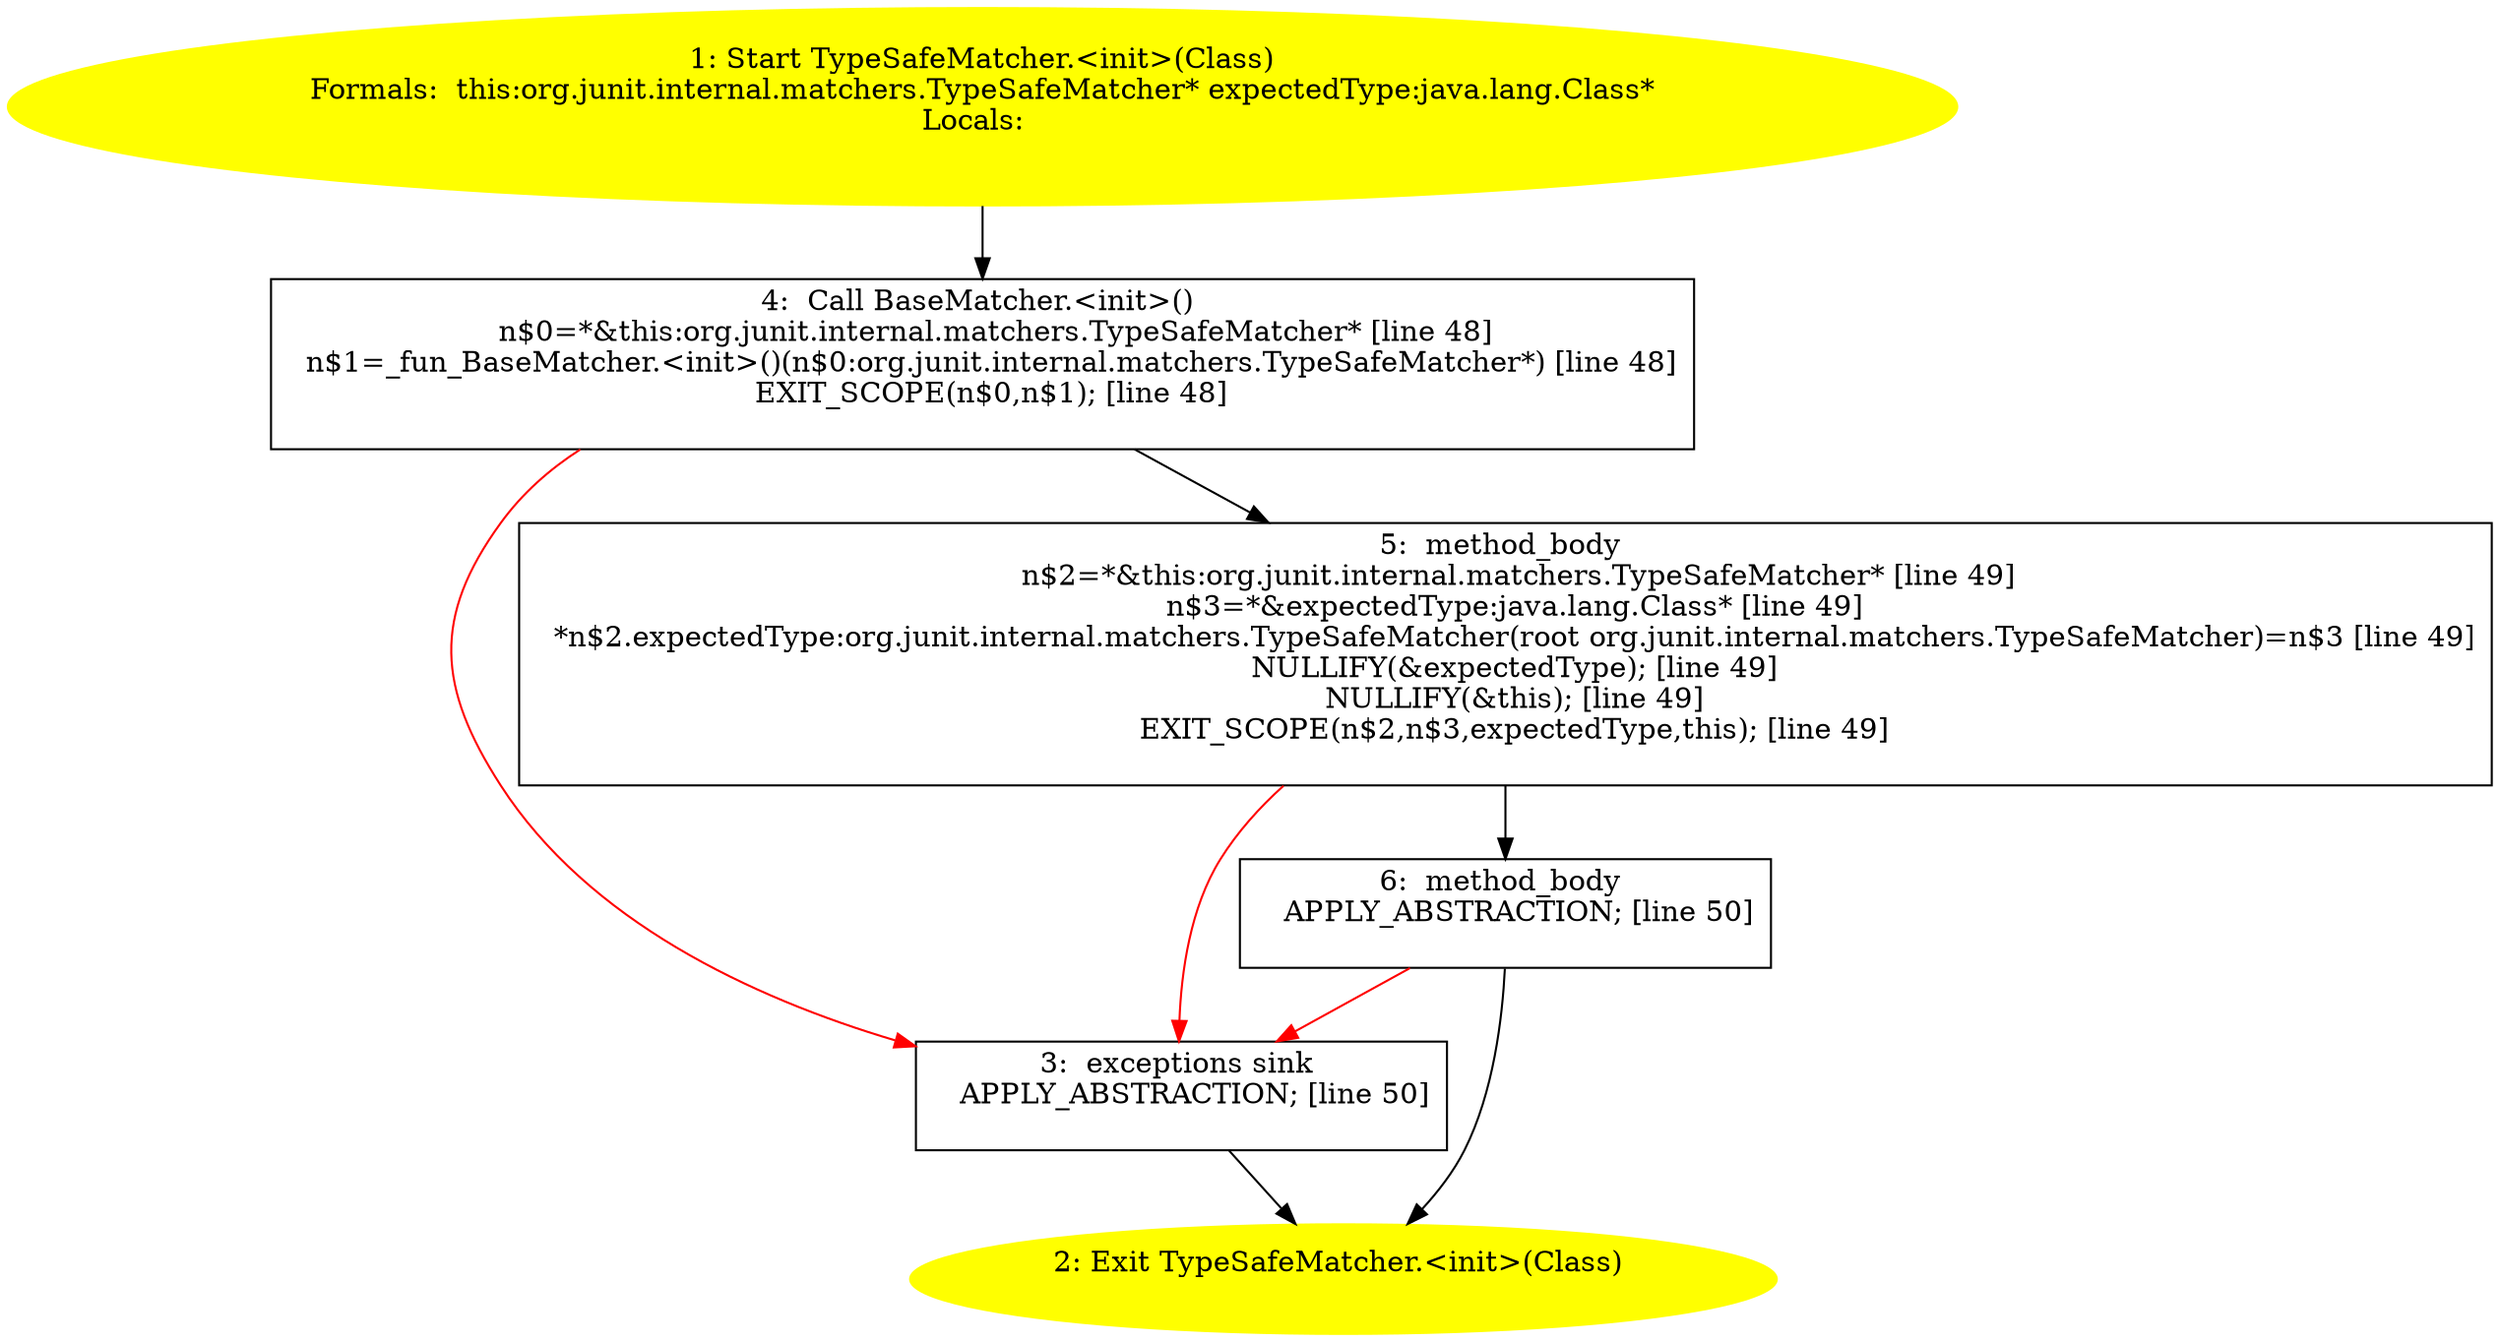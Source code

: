/* @generated */
digraph cfg {
"org.junit.internal.matchers.TypeSafeMatcher.<init>(java.lang.Class).90c516ae564295f7e6e8778c4ceec569_1" [label="1: Start TypeSafeMatcher.<init>(Class)\nFormals:  this:org.junit.internal.matchers.TypeSafeMatcher* expectedType:java.lang.Class*\nLocals:  \n  " color=yellow style=filled]
	

	 "org.junit.internal.matchers.TypeSafeMatcher.<init>(java.lang.Class).90c516ae564295f7e6e8778c4ceec569_1" -> "org.junit.internal.matchers.TypeSafeMatcher.<init>(java.lang.Class).90c516ae564295f7e6e8778c4ceec569_4" ;
"org.junit.internal.matchers.TypeSafeMatcher.<init>(java.lang.Class).90c516ae564295f7e6e8778c4ceec569_2" [label="2: Exit TypeSafeMatcher.<init>(Class) \n  " color=yellow style=filled]
	

"org.junit.internal.matchers.TypeSafeMatcher.<init>(java.lang.Class).90c516ae564295f7e6e8778c4ceec569_3" [label="3:  exceptions sink \n   APPLY_ABSTRACTION; [line 50]\n " shape="box"]
	

	 "org.junit.internal.matchers.TypeSafeMatcher.<init>(java.lang.Class).90c516ae564295f7e6e8778c4ceec569_3" -> "org.junit.internal.matchers.TypeSafeMatcher.<init>(java.lang.Class).90c516ae564295f7e6e8778c4ceec569_2" ;
"org.junit.internal.matchers.TypeSafeMatcher.<init>(java.lang.Class).90c516ae564295f7e6e8778c4ceec569_4" [label="4:  Call BaseMatcher.<init>() \n   n$0=*&this:org.junit.internal.matchers.TypeSafeMatcher* [line 48]\n  n$1=_fun_BaseMatcher.<init>()(n$0:org.junit.internal.matchers.TypeSafeMatcher*) [line 48]\n  EXIT_SCOPE(n$0,n$1); [line 48]\n " shape="box"]
	

	 "org.junit.internal.matchers.TypeSafeMatcher.<init>(java.lang.Class).90c516ae564295f7e6e8778c4ceec569_4" -> "org.junit.internal.matchers.TypeSafeMatcher.<init>(java.lang.Class).90c516ae564295f7e6e8778c4ceec569_5" ;
	 "org.junit.internal.matchers.TypeSafeMatcher.<init>(java.lang.Class).90c516ae564295f7e6e8778c4ceec569_4" -> "org.junit.internal.matchers.TypeSafeMatcher.<init>(java.lang.Class).90c516ae564295f7e6e8778c4ceec569_3" [color="red" ];
"org.junit.internal.matchers.TypeSafeMatcher.<init>(java.lang.Class).90c516ae564295f7e6e8778c4ceec569_5" [label="5:  method_body \n   n$2=*&this:org.junit.internal.matchers.TypeSafeMatcher* [line 49]\n  n$3=*&expectedType:java.lang.Class* [line 49]\n  *n$2.expectedType:org.junit.internal.matchers.TypeSafeMatcher(root org.junit.internal.matchers.TypeSafeMatcher)=n$3 [line 49]\n  NULLIFY(&expectedType); [line 49]\n  NULLIFY(&this); [line 49]\n  EXIT_SCOPE(n$2,n$3,expectedType,this); [line 49]\n " shape="box"]
	

	 "org.junit.internal.matchers.TypeSafeMatcher.<init>(java.lang.Class).90c516ae564295f7e6e8778c4ceec569_5" -> "org.junit.internal.matchers.TypeSafeMatcher.<init>(java.lang.Class).90c516ae564295f7e6e8778c4ceec569_6" ;
	 "org.junit.internal.matchers.TypeSafeMatcher.<init>(java.lang.Class).90c516ae564295f7e6e8778c4ceec569_5" -> "org.junit.internal.matchers.TypeSafeMatcher.<init>(java.lang.Class).90c516ae564295f7e6e8778c4ceec569_3" [color="red" ];
"org.junit.internal.matchers.TypeSafeMatcher.<init>(java.lang.Class).90c516ae564295f7e6e8778c4ceec569_6" [label="6:  method_body \n   APPLY_ABSTRACTION; [line 50]\n " shape="box"]
	

	 "org.junit.internal.matchers.TypeSafeMatcher.<init>(java.lang.Class).90c516ae564295f7e6e8778c4ceec569_6" -> "org.junit.internal.matchers.TypeSafeMatcher.<init>(java.lang.Class).90c516ae564295f7e6e8778c4ceec569_2" ;
	 "org.junit.internal.matchers.TypeSafeMatcher.<init>(java.lang.Class).90c516ae564295f7e6e8778c4ceec569_6" -> "org.junit.internal.matchers.TypeSafeMatcher.<init>(java.lang.Class).90c516ae564295f7e6e8778c4ceec569_3" [color="red" ];
}
